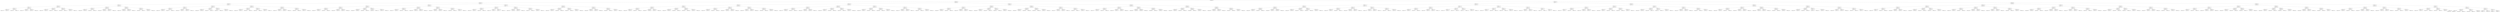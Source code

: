 digraph G{
147633566 [label="Node{data=[5644, 5644]}"]
147633566 -> 694402324
694402324 [label="Node{data=[4345, 4345]}"]
694402324 -> 796041103
796041103 [label="Node{data=[2994, 2994]}"]
796041103 -> 496028293
496028293 [label="Node{data=[2066, 2066]}"]
496028293 -> 1881009388
1881009388 [label="Node{data=[1502, 1502]}"]
1881009388 -> 1143104742
1143104742 [label="Node{data=[1486, 1486]}"]
1143104742 -> 2140603658
2140603658 [label="Node{data=[1478, 1478]}"]
2140603658 -> 1690840223
1690840223 [label="Node{data=[1474, 1474]}"]
1690840223 -> 2074986086
2074986086 [label="Node{data=[1472, 1472]}"]
2074986086 -> 754944161
754944161 [label="Node{data=[1471, 1471]}"]
2074986086 -> 1804040033
1804040033 [label="Node{data=[1473, 1473]}"]
1690840223 -> 1317929562
1317929562 [label="Node{data=[1476, 1476]}"]
1317929562 -> 1535472411
1535472411 [label="Node{data=[1475, 1475]}"]
1317929562 -> 191840842
191840842 [label="Node{data=[1477, 1477]}"]
2140603658 -> 1526923321
1526923321 [label="Node{data=[1482, 1482]}"]
1526923321 -> 1696679377
1696679377 [label="Node{data=[1480, 1480]}"]
1696679377 -> 357363653
357363653 [label="Node{data=[1479, 1479]}"]
1696679377 -> 1681953332
1681953332 [label="Node{data=[1481, 1481]}"]
1526923321 -> 654394445
654394445 [label="Node{data=[1484, 1484]}"]
654394445 -> 1222742705
1222742705 [label="Node{data=[1483, 1483]}"]
654394445 -> 975269551
975269551 [label="Node{data=[1485, 1485]}"]
1143104742 -> 1511037677
1511037677 [label="Node{data=[1494, 1494]}"]
1511037677 -> 2006884046
2006884046 [label="Node{data=[1490, 1490]}"]
2006884046 -> 867102358
867102358 [label="Node{data=[1488, 1488]}"]
867102358 -> 38517338
38517338 [label="Node{data=[1487, 1487]}"]
867102358 -> 1548914444
1548914444 [label="Node{data=[1489, 1489]}"]
2006884046 -> 1597575846
1597575846 [label="Node{data=[1492, 1492]}"]
1597575846 -> 455576969
455576969 [label="Node{data=[1491, 1491]}"]
1597575846 -> 1155628509
1155628509 [label="Node{data=[1493, 1493]}"]
1511037677 -> 209957026
209957026 [label="Node{data=[1498, 1498]}"]
209957026 -> 456671158
456671158 [label="Node{data=[1496, 1496]}"]
456671158 -> 1012183709
1012183709 [label="Node{data=[1495, 1495]}"]
456671158 -> 1930702687
1930702687 [label="Node{data=[1497, 1497]}"]
209957026 -> 1644398399
1644398399 [label="Node{data=[1500, 1500]}"]
1644398399 -> 941408582
941408582 [label="Node{data=[1499, 1499]}"]
1644398399 -> 558189698
558189698 [label="Node{data=[1501, 1501]}"]
1881009388 -> 1945760034
1945760034 [label="Node{data=[2050, 2050]}"]
1945760034 -> 230533661
230533661 [label="Node{data=[1659, 1659]}"]
230533661 -> 1408588829
1408588829 [label="Node{data=[1539, 1539]}"]
1408588829 -> 1491024829
1491024829 [label="Node{data=[1537, 1537]}"]
1491024829 -> 1687400805
1687400805 [label="Node{data=[1503, 1503]}"]
1491024829 -> 69075624
69075624 [label="Node{data=[1538, 1538]}"]
1408588829 -> 2104669058
2104669058 [label="Node{data=[1589, 1589]}"]
2104669058 -> 1548844354
1548844354 [label="Node{data=[1586, 1586]}"]
2104669058 -> 623961908
623961908 [label="Node{data=[1626, 1626]}"]
230533661 -> 1364179576
1364179576 [label="Node{data=[2046, 2046]}"]
1364179576 -> 969534832
969534832 [label="Node{data=[2044, 2044]}"]
969534832 -> 1847929958
1847929958 [label="Node{data=[2043, 2043]}"]
969534832 -> 1276018641
1276018641 [label="Node{data=[2045, 2045]}"]
1364179576 -> 1614708818
1614708818 [label="Node{data=[2048, 2048]}"]
1614708818 -> 376062792
376062792 [label="Node{data=[2047, 2047]}"]
1614708818 -> 1374358527
1374358527 [label="Node{data=[2049, 2049]}"]
1945760034 -> 1856243428
1856243428 [label="Node{data=[2058, 2058]}"]
1856243428 -> 2047620978
2047620978 [label="Node{data=[2054, 2054]}"]
2047620978 -> 1052265336
1052265336 [label="Node{data=[2052, 2052]}"]
1052265336 -> 923081635
923081635 [label="Node{data=[2051, 2051]}"]
1052265336 -> 2035857537
2035857537 [label="Node{data=[2053, 2053]}"]
2047620978 -> 1660200831
1660200831 [label="Node{data=[2056, 2056]}"]
1660200831 -> 510378962
510378962 [label="Node{data=[2055, 2055]}"]
1660200831 -> 19667903
19667903 [label="Node{data=[2057, 2057]}"]
1856243428 -> 1024206763
1024206763 [label="Node{data=[2062, 2062]}"]
1024206763 -> 2047127594
2047127594 [label="Node{data=[2060, 2060]}"]
2047127594 -> 976325099
976325099 [label="Node{data=[2059, 2059]}"]
2047127594 -> 1528925425
1528925425 [label="Node{data=[2061, 2061]}"]
1024206763 -> 122472769
122472769 [label="Node{data=[2064, 2064]}"]
122472769 -> 1477880930
1477880930 [label="Node{data=[2063, 2063]}"]
122472769 -> 1851660378
1851660378 [label="Node{data=[2065, 2065]}"]
496028293 -> 961496932
961496932 [label="Node{data=[2157, 2157]}"]
961496932 -> 1479055309
1479055309 [label="Node{data=[2082, 2082]}"]
1479055309 -> 892355862
892355862 [label="Node{data=[2074, 2074]}"]
892355862 -> 733087522
733087522 [label="Node{data=[2070, 2070]}"]
733087522 -> 1745158487
1745158487 [label="Node{data=[2068, 2068]}"]
1745158487 -> 1947166053
1947166053 [label="Node{data=[2067, 2067]}"]
1745158487 -> 1126209031
1126209031 [label="Node{data=[2069, 2069]}"]
733087522 -> 2022707798
2022707798 [label="Node{data=[2072, 2072]}"]
2022707798 -> 954186666
954186666 [label="Node{data=[2071, 2071]}"]
2022707798 -> 930399641
930399641 [label="Node{data=[2073, 2073]}"]
892355862 -> 1881406942
1881406942 [label="Node{data=[2078, 2078]}"]
1881406942 -> 140067630
140067630 [label="Node{data=[2076, 2076]}"]
140067630 -> 1293859684
1293859684 [label="Node{data=[2075, 2075]}"]
140067630 -> 1557657427
1557657427 [label="Node{data=[2077, 2077]}"]
1881406942 -> 871709722
871709722 [label="Node{data=[2080, 2080]}"]
871709722 -> 1912035705
1912035705 [label="Node{data=[2079, 2079]}"]
871709722 -> 1225398712
1225398712 [label="Node{data=[2081, 2081]}"]
1479055309 -> 713294501
713294501 [label="Node{data=[2149, 2149]}"]
713294501 -> 814480899
814480899 [label="Node{data=[2086, 2086]}"]
814480899 -> 2080134650
2080134650 [label="Node{data=[2084, 2084]}"]
2080134650 -> 1654801636
1654801636 [label="Node{data=[2083, 2083]}"]
2080134650 -> 1748624191
1748624191 [label="Node{data=[2085, 2085]}"]
814480899 -> 120415197
120415197 [label="Node{data=[2147, 2147]}"]
120415197 -> 518497607
518497607 [label="Node{data=[2087, 2087]}"]
120415197 -> 1855080219
1855080219 [label="Node{data=[2148, 2148]}"]
713294501 -> 1234526701
1234526701 [label="Node{data=[2153, 2153]}"]
1234526701 -> 625655945
625655945 [label="Node{data=[2151, 2151]}"]
625655945 -> 111449338
111449338 [label="Node{data=[2150, 2150]}"]
625655945 -> 2054332842
2054332842 [label="Node{data=[2152, 2152]}"]
1234526701 -> 411712768
411712768 [label="Node{data=[2155, 2155]}"]
411712768 -> 1807218704
1807218704 [label="Node{data=[2154, 2154]}"]
411712768 -> 1234612952
1234612952 [label="Node{data=[2156, 2156]}"]
961496932 -> 637941169
637941169 [label="Node{data=[2435, 2435]}"]
637941169 -> 1865252428
1865252428 [label="Node{data=[2165, 2165]}"]
1865252428 -> 999189697
999189697 [label="Node{data=[2161, 2161]}"]
999189697 -> 1198659866
1198659866 [label="Node{data=[2159, 2159]}"]
1198659866 -> 1347295224
1347295224 [label="Node{data=[2158, 2158]}"]
1198659866 -> 1410718883
1410718883 [label="Node{data=[2160, 2160]}"]
999189697 -> 481643140
481643140 [label="Node{data=[2163, 2163]}"]
481643140 -> 1264069313
1264069313 [label="Node{data=[2162, 2162]}"]
481643140 -> 1804146053
1804146053 [label="Node{data=[2164, 2164]}"]
1865252428 -> 285424787
285424787 [label="Node{data=[2169, 2169]}"]
285424787 -> 668247389
668247389 [label="Node{data=[2167, 2167]}"]
668247389 -> 768646468
768646468 [label="Node{data=[2166, 2166]}"]
668247389 -> 240554054
240554054 [label="Node{data=[2168, 2168]}"]
285424787 -> 104452795
104452795 [label="Node{data=[2236, 2236]}"]
104452795 -> 80048492
80048492 [label="Node{data=[2170, 2170]}"]
104452795 -> 769058317
769058317 [label="Node{data=[2417, 2417]}"]
637941169 -> 397969233
397969233 [label="Node{data=[2982, 2982]}"]
397969233 -> 1599873815
1599873815 [label="Node{data=[2978, 2978]}"]
1599873815 -> 1891465089
1891465089 [label="Node{data=[2896, 2896]}"]
1891465089 -> 1782645013
1782645013 [label="Node{data=[2873, 2873]}"]
1891465089 -> 957387011
957387011 [label="Node{data=[2977, 2977]}"]
1599873815 -> 132794797
132794797 [label="Node{data=[2980, 2980]}"]
132794797 -> 485500846
485500846 [label="Node{data=[2979, 2979]}"]
132794797 -> 2119947404
2119947404 [label="Node{data=[2981, 2981]}"]
397969233 -> 1132382925
1132382925 [label="Node{data=[2986, 2986]}"]
1132382925 -> 369906734
369906734 [label="Node{data=[2984, 2984]}"]
369906734 -> 199019542
199019542 [label="Node{data=[2983, 2983]}"]
369906734 -> 730039893
730039893 [label="Node{data=[2985, 2985]}"]
1132382925 -> 513677642
513677642 [label="Node{data=[2988, 2988]}"]
513677642 -> 1783071635
1783071635 [label="Node{data=[2987, 2987]}"]
513677642 -> 118906545
118906545 [label="Node{data=[2989, 2989]}"]
796041103 -> 806404392
806404392 [label="Node{data=[4073, 4073]}"]
806404392 -> 1579862569
1579862569 [label="Node{data=[4016, 4016]}"]
1579862569 -> 145199460
145199460 [label="Node{data=[3416, 3416]}"]
145199460 -> 1039246615
1039246615 [label="Node{data=[3027, 3027]}"]
1039246615 -> 199109120
199109120 [label="Node{data=[3023, 3023]}"]
199109120 -> 53330640
53330640 [label="Node{data=[3021, 3021]}"]
53330640 -> 926244704
926244704 [label="Node{data=[3020, 3020]}"]
53330640 -> 131898764
131898764 [label="Node{data=[3022, 3022]}"]
199109120 -> 2099788125
2099788125 [label="Node{data=[3025, 3025]}"]
2099788125 -> 276713322
276713322 [label="Node{data=[3024, 3024]}"]
2099788125 -> 221109338
221109338 [label="Node{data=[3026, 3026]}"]
1039246615 -> 1862140046
1862140046 [label="Node{data=[3031, 3031]}"]
1862140046 -> 1377844957
1377844957 [label="Node{data=[3029, 3029]}"]
1377844957 -> 818360044
818360044 [label="Node{data=[3028, 3028]}"]
1377844957 -> 1407974306
1407974306 [label="Node{data=[3030, 3030]}"]
1862140046 -> 1301248801
1301248801 [label="Node{data=[3033, 3033]}"]
1301248801 -> 503997083
503997083 [label="Node{data=[3032, 3032]}"]
1301248801 -> 389255160
389255160 [label="Node{data=[3035, 3035]}"]
145199460 -> 453595223
453595223 [label="Node{data=[3921, 3921]}"]
453595223 -> 770274916
770274916 [label="Node{data=[3861, 3861]}"]
770274916 -> 1614465016
1614465016 [label="Node{data=[3694, 3694]}"]
1614465016 -> 1811793992
1811793992 [label="Node{data=[3626, 3626]}"]
1614465016 -> 975681160
975681160 [label="Node{data=[3860, 3860]}"]
770274916 -> 1553706494
1553706494 [label="Node{data=[3894, 3894]}"]
1553706494 -> 1781048466
1781048466 [label="Node{data=[3862, 3862]}"]
1553706494 -> 1871875607
1871875607 [label="Node{data=[3908, 3908]}"]
453595223 -> 1753675419
1753675419 [label="Node{data=[4012, 4012]}"]
1753675419 -> 1777553960
1777553960 [label="Node{data=[3969, 3969]}"]
1777553960 -> 1179678640
1179678640 [label="Node{data=[3922, 3922]}"]
1777553960 -> 1036626779
1036626779 [label="Node{data=[4011, 4011]}"]
1753675419 -> 1654960215
1654960215 [label="Node{data=[4014, 4014]}"]
1654960215 -> 297126969
297126969 [label="Node{data=[4013, 4013]}"]
1654960215 -> 1419629640
1419629640 [label="Node{data=[4015, 4015]}"]
1579862569 -> 612249331
612249331 [label="Node{data=[4033, 4033]}"]
612249331 -> 1662981155
1662981155 [label="Node{data=[4025, 4025]}"]
1662981155 -> 1551161469
1551161469 [label="Node{data=[4020, 4020]}"]
1551161469 -> 1718712367
1718712367 [label="Node{data=[4018, 4018]}"]
1718712367 -> 858639268
858639268 [label="Node{data=[4017, 4017]}"]
1718712367 -> 680034286
680034286 [label="Node{data=[4019, 4019]}"]
1551161469 -> 1388707250
1388707250 [label="Node{data=[4022, 4022]}"]
1388707250 -> 1066948549
1066948549 [label="Node{data=[4021, 4021]}"]
1388707250 -> 1656081273
1656081273 [label="Node{data=[4024, 4024]}"]
1662981155 -> 162119630
162119630 [label="Node{data=[4029, 4029]}"]
162119630 -> 1954347812
1954347812 [label="Node{data=[4027, 4027]}"]
1954347812 -> 161987601
161987601 [label="Node{data=[4026, 4026]}"]
1954347812 -> 1166364767
1166364767 [label="Node{data=[4028, 4028]}"]
162119630 -> 26661102
26661102 [label="Node{data=[4031, 4031]}"]
26661102 -> 304135715
304135715 [label="Node{data=[4030, 4030]}"]
26661102 -> 643030850
643030850 [label="Node{data=[4032, 4032]}"]
612249331 -> 1237017727
1237017727 [label="Node{data=[4065, 4065]}"]
1237017727 -> 2124274694
2124274694 [label="Node{data=[4037, 4037]}"]
2124274694 -> 1776002128
1776002128 [label="Node{data=[4035, 4035]}"]
1776002128 -> 1363861478
1363861478 [label="Node{data=[4034, 4034]}"]
1776002128 -> 1128317228
1128317228 [label="Node{data=[4036, 4036]}"]
2124274694 -> 1403869358
1403869358 [label="Node{data=[4063, 4063]}"]
1403869358 -> 1734385583
1734385583 [label="Node{data=[4062, 4062]}"]
1403869358 -> 1616042314
1616042314 [label="Node{data=[4064, 4064]}"]
1237017727 -> 626933197
626933197 [label="Node{data=[4069, 4069]}"]
626933197 -> 479164896
479164896 [label="Node{data=[4067, 4067]}"]
479164896 -> 2146504761
2146504761 [label="Node{data=[4066, 4066]}"]
479164896 -> 161418756
161418756 [label="Node{data=[4068, 4068]}"]
626933197 -> 1576794799
1576794799 [label="Node{data=[4071, 4071]}"]
1576794799 -> 979159177
979159177 [label="Node{data=[4070, 4070]}"]
1576794799 -> 1306228515
1306228515 [label="Node{data=[4072, 4072]}"]
806404392 -> 1011204018
1011204018 [label="Node{data=[4248, 4248]}"]
1011204018 -> 1055462423
1055462423 [label="Node{data=[4177, 4177]}"]
1055462423 -> 1655544771
1655544771 [label="Node{data=[4169, 4169]}"]
1655544771 -> 1952025306
1952025306 [label="Node{data=[4134, 4134]}"]
1952025306 -> 1710232524
1710232524 [label="Node{data=[4075, 4075]}"]
1710232524 -> 324008649
324008649 [label="Node{data=[4074, 4074]}"]
1710232524 -> 498211040
498211040 [label="Node{data=[4076, 4076]}"]
1952025306 -> 621104854
621104854 [label="Node{data=[4167, 4167]}"]
621104854 -> 1083066313
1083066313 [label="Node{data=[4162, 4162]}"]
621104854 -> 754672803
754672803 [label="Node{data=[4168, 4168]}"]
1655544771 -> 553852100
553852100 [label="Node{data=[4173, 4173]}"]
553852100 -> 788501964
788501964 [label="Node{data=[4171, 4171]}"]
788501964 -> 477970389
477970389 [label="Node{data=[4170, 4170]}"]
788501964 -> 1809092229
1809092229 [label="Node{data=[4172, 4172]}"]
553852100 -> 1376274951
1376274951 [label="Node{data=[4175, 4175]}"]
1376274951 -> 783487
783487 [label="Node{data=[4174, 4174]}"]
1376274951 -> 1979576380
1979576380 [label="Node{data=[4176, 4176]}"]
1055462423 -> 974317728
974317728 [label="Node{data=[4240, 4240]}"]
974317728 -> 718984599
718984599 [label="Node{data=[4236, 4236]}"]
718984599 -> 1974301887
1974301887 [label="Node{data=[4234, 4234]}"]
1974301887 -> 1875576358
1875576358 [label="Node{data=[4214, 4214]}"]
1974301887 -> 1118938263
1118938263 [label="Node{data=[4235, 4235]}"]
718984599 -> 1044096827
1044096827 [label="Node{data=[4238, 4238]}"]
1044096827 -> 548218063
548218063 [label="Node{data=[4237, 4237]}"]
1044096827 -> 400620746
400620746 [label="Node{data=[4239, 4239]}"]
974317728 -> 1480226749
1480226749 [label="Node{data=[4244, 4244]}"]
1480226749 -> 1004208638
1004208638 [label="Node{data=[4242, 4242]}"]
1004208638 -> 1922679062
1922679062 [label="Node{data=[4241, 4241]}"]
1004208638 -> 1653564707
1653564707 [label="Node{data=[4243, 4243]}"]
1480226749 -> 1770221904
1770221904 [label="Node{data=[4246, 4246]}"]
1770221904 -> 171198831
171198831 [label="Node{data=[4245, 4245]}"]
1770221904 -> 907655246
907655246 [label="Node{data=[4247, 4247]}"]
1011204018 -> 799434195
799434195 [label="Node{data=[4329, 4329]}"]
799434195 -> 1566414982
1566414982 [label="Node{data=[4256, 4256]}"]
1566414982 -> 1963642227
1963642227 [label="Node{data=[4252, 4252]}"]
1963642227 -> 237682772
237682772 [label="Node{data=[4250, 4250]}"]
237682772 -> 314487999
314487999 [label="Node{data=[4249, 4249]}"]
237682772 -> 588679110
588679110 [label="Node{data=[4251, 4251]}"]
1963642227 -> 13940610
13940610 [label="Node{data=[4254, 4254]}"]
13940610 -> 1487204268
1487204268 [label="Node{data=[4253, 4253]}"]
13940610 -> 1062773579
1062773579 [label="Node{data=[4255, 4255]}"]
1566414982 -> 686242769
686242769 [label="Node{data=[4325, 4325]}"]
686242769 -> 229302760
229302760 [label="Node{data=[4258, 4258]}"]
229302760 -> 1921820286
1921820286 [label="Node{data=[4257, 4257]}"]
229302760 -> 137630111
137630111 [label="Node{data=[4259, 4259]}"]
686242769 -> 429689595
429689595 [label="Node{data=[4327, 4327]}"]
429689595 -> 1138986369
1138986369 [label="Node{data=[4326, 4326]}"]
429689595 -> 1414233301
1414233301 [label="Node{data=[4328, 4328]}"]
799434195 -> 2094741290
2094741290 [label="Node{data=[4337, 4337]}"]
2094741290 -> 32354584
32354584 [label="Node{data=[4333, 4333]}"]
32354584 -> 1589492513
1589492513 [label="Node{data=[4331, 4331]}"]
1589492513 -> 1369430519
1369430519 [label="Node{data=[4330, 4330]}"]
1589492513 -> 1960367753
1960367753 [label="Node{data=[4332, 4332]}"]
32354584 -> 416402555
416402555 [label="Node{data=[4335, 4335]}"]
416402555 -> 730208499
730208499 [label="Node{data=[4334, 4334]}"]
416402555 -> 75050005
75050005 [label="Node{data=[4336, 4336]}"]
2094741290 -> 916967053
916967053 [label="Node{data=[4341, 4341]}"]
916967053 -> 545484342
545484342 [label="Node{data=[4339, 4339]}"]
545484342 -> 1004125013
1004125013 [label="Node{data=[4338, 4338]}"]
545484342 -> 1988964799
1988964799 [label="Node{data=[4340, 4340]}"]
916967053 -> 2119588421
2119588421 [label="Node{data=[4343, 4343]}"]
2119588421 -> 1159686503
1159686503 [label="Node{data=[4342, 4342]}"]
2119588421 -> 862613890
862613890 [label="Node{data=[4344, 4344]}"]
694402324 -> 754302617
754302617 [label="Node{data=[4965, 4965]}"]
754302617 -> 1614634288
1614634288 [label="Node{data=[4655, 4655]}"]
1614634288 -> 1591165953
1591165953 [label="Node{data=[4623, 4623]}"]
1591165953 -> 1045547064
1045547064 [label="Node{data=[4581, 4581]}"]
1045547064 -> 1062320157
1062320157 [label="Node{data=[4353, 4353]}"]
1062320157 -> 898610714
898610714 [label="Node{data=[4349, 4349]}"]
898610714 -> 1369181158
1369181158 [label="Node{data=[4347, 4347]}"]
1369181158 -> 1631324645
1631324645 [label="Node{data=[4346, 4346]}"]
1369181158 -> 1394590863
1394590863 [label="Node{data=[4348, 4348]}"]
898610714 -> 459835280
459835280 [label="Node{data=[4351, 4351]}"]
459835280 -> 714763296
714763296 [label="Node{data=[4350, 4350]}"]
459835280 -> 728247223
728247223 [label="Node{data=[4352, 4352]}"]
1062320157 -> 108964329
108964329 [label="Node{data=[4577, 4577]}"]
108964329 -> 1509292721
1509292721 [label="Node{data=[4355, 4355]}"]
1509292721 -> 544700099
544700099 [label="Node{data=[4354, 4354]}"]
1509292721 -> 1244185833
1244185833 [label="Node{data=[4356, 4356]}"]
108964329 -> 971640228
971640228 [label="Node{data=[4579, 4579]}"]
971640228 -> 1337743450
1337743450 [label="Node{data=[4578, 4578]}"]
971640228 -> 1416035840
1416035840 [label="Node{data=[4580, 4580]}"]
1045547064 -> 1491433449
1491433449 [label="Node{data=[4589, 4589]}"]
1491433449 -> 822855292
822855292 [label="Node{data=[4585, 4585]}"]
822855292 -> 483927695
483927695 [label="Node{data=[4583, 4583]}"]
483927695 -> 2133675498
2133675498 [label="Node{data=[4582, 4582]}"]
483927695 -> 209987545
209987545 [label="Node{data=[4584, 4584]}"]
822855292 -> 1666394131
1666394131 [label="Node{data=[4587, 4587]}"]
1666394131 -> 1046648488
1046648488 [label="Node{data=[4586, 4586]}"]
1666394131 -> 724950675
724950675 [label="Node{data=[4588, 4588]}"]
1491433449 -> 102932163
102932163 [label="Node{data=[4593, 4593]}"]
102932163 -> 2093694372
2093694372 [label="Node{data=[4591, 4591]}"]
2093694372 -> 1454777155
1454777155 [label="Node{data=[4590, 4590]}"]
2093694372 -> 1400024640
1400024640 [label="Node{data=[4592, 4592]}"]
102932163 -> 1102378603
1102378603 [label="Node{data=[4621, 4621]}"]
1102378603 -> 1681376740
1681376740 [label="Node{data=[4620, 4620]}"]
1102378603 -> 58478106
58478106 [label="Node{data=[4622, 4622]}"]
1591165953 -> 1169875099
1169875099 [label="Node{data=[4639, 4639]}"]
1169875099 -> 593187305
593187305 [label="Node{data=[4631, 4631]}"]
593187305 -> 2031724675
2031724675 [label="Node{data=[4627, 4627]}"]
2031724675 -> 418657572
418657572 [label="Node{data=[4625, 4625]}"]
418657572 -> 173580441
173580441 [label="Node{data=[4624, 4624]}"]
418657572 -> 1937079330
1937079330 [label="Node{data=[4626, 4626]}"]
2031724675 -> 1201446783
1201446783 [label="Node{data=[4629, 4629]}"]
1201446783 -> 2130235325
2130235325 [label="Node{data=[4628, 4628]}"]
1201446783 -> 837543059
837543059 [label="Node{data=[4630, 4630]}"]
593187305 -> 1772554976
1772554976 [label="Node{data=[4635, 4635]}"]
1772554976 -> 1256392652
1256392652 [label="Node{data=[4633, 4633]}"]
1256392652 -> 1918807050
1918807050 [label="Node{data=[4632, 4632]}"]
1256392652 -> 478089646
478089646 [label="Node{data=[4634, 4634]}"]
1772554976 -> 1306458315
1306458315 [label="Node{data=[4637, 4637]}"]
1306458315 -> 525425627
525425627 [label="Node{data=[4636, 4636]}"]
1306458315 -> 417893063
417893063 [label="Node{data=[4638, 4638]}"]
1169875099 -> 2088638997
2088638997 [label="Node{data=[4647, 4647]}"]
2088638997 -> 1180478961
1180478961 [label="Node{data=[4643, 4643]}"]
1180478961 -> 1405528418
1405528418 [label="Node{data=[4641, 4641]}"]
1405528418 -> 254062447
254062447 [label="Node{data=[4640, 4640]}"]
1405528418 -> 50770476
50770476 [label="Node{data=[4642, 4642]}"]
1180478961 -> 546747544
546747544 [label="Node{data=[4645, 4645]}"]
546747544 -> 1182630993
1182630993 [label="Node{data=[4644, 4644]}"]
546747544 -> 1812464678
1812464678 [label="Node{data=[4646, 4646]}"]
2088638997 -> 1512655961
1512655961 [label="Node{data=[4651, 4651]}"]
1512655961 -> 1334710768
1334710768 [label="Node{data=[4649, 4649]}"]
1334710768 -> 1702579036
1702579036 [label="Node{data=[4648, 4648]}"]
1334710768 -> 1233013473
1233013473 [label="Node{data=[4650, 4650]}"]
1512655961 -> 1504025619
1504025619 [label="Node{data=[4653, 4653]}"]
1504025619 -> 1721435974
1721435974 [label="Node{data=[4652, 4652]}"]
1504025619 -> 1501921634
1501921634 [label="Node{data=[4654, 4654]}"]
1614634288 -> 1654120945
1654120945 [label="Node{data=[4854, 4854]}"]
1654120945 -> 396864692
396864692 [label="Node{data=[4838, 4838]}"]
396864692 -> 699938865
699938865 [label="Node{data=[4830, 4830]}"]
699938865 -> 1547907829
1547907829 [label="Node{data=[4826, 4826]}"]
1547907829 -> 17225957
17225957 [label="Node{data=[4808, 4808]}"]
17225957 -> 737023613
737023613 [label="Node{data=[4701, 4701]}"]
17225957 -> 1140841089
1140841089 [label="Node{data=[4825, 4825]}"]
1547907829 -> 116300945
116300945 [label="Node{data=[4828, 4828]}"]
116300945 -> 823704921
823704921 [label="Node{data=[4827, 4827]}"]
116300945 -> 1780353273
1780353273 [label="Node{data=[4829, 4829]}"]
699938865 -> 1468591337
1468591337 [label="Node{data=[4834, 4834]}"]
1468591337 -> 628160669
628160669 [label="Node{data=[4832, 4832]}"]
628160669 -> 1375103775
1375103775 [label="Node{data=[4831, 4831]}"]
628160669 -> 1270212632
1270212632 [label="Node{data=[4833, 4833]}"]
1468591337 -> 1531623971
1531623971 [label="Node{data=[4836, 4836]}"]
1531623971 -> 2044462535
2044462535 [label="Node{data=[4835, 4835]}"]
1531623971 -> 454043504
454043504 [label="Node{data=[4837, 4837]}"]
396864692 -> 2139220258
2139220258 [label="Node{data=[4846, 4846]}"]
2139220258 -> 1905577811
1905577811 [label="Node{data=[4842, 4842]}"]
1905577811 -> 1753157275
1753157275 [label="Node{data=[4840, 4840]}"]
1753157275 -> 1917751107
1917751107 [label="Node{data=[4839, 4839]}"]
1753157275 -> 41332945
41332945 [label="Node{data=[4841, 4841]}"]
1905577811 -> 1431247259
1431247259 [label="Node{data=[4844, 4844]}"]
1431247259 -> 1171574399
1171574399 [label="Node{data=[4843, 4843]}"]
1431247259 -> 1139176721
1139176721 [label="Node{data=[4845, 4845]}"]
2139220258 -> 1948362116
1948362116 [label="Node{data=[4850, 4850]}"]
1948362116 -> 1502607706
1502607706 [label="Node{data=[4848, 4848]}"]
1502607706 -> 978023202
978023202 [label="Node{data=[4847, 4847]}"]
1502607706 -> 1257625479
1257625479 [label="Node{data=[4849, 4849]}"]
1948362116 -> 855725784
855725784 [label="Node{data=[4852, 4852]}"]
855725784 -> 367144139
367144139 [label="Node{data=[4851, 4851]}"]
855725784 -> 1959894838
1959894838 [label="Node{data=[4853, 4853]}"]
1654120945 -> 276572100
276572100 [label="Node{data=[4870, 4870]}"]
276572100 -> 695338117
695338117 [label="Node{data=[4862, 4862]}"]
695338117 -> 770892052
770892052 [label="Node{data=[4858, 4858]}"]
770892052 -> 1436742579
1436742579 [label="Node{data=[4856, 4856]}"]
1436742579 -> 605138116
605138116 [label="Node{data=[4855, 4855]}"]
1436742579 -> 494850799
494850799 [label="Node{data=[4857, 4857]}"]
770892052 -> 666790421
666790421 [label="Node{data=[4860, 4860]}"]
666790421 -> 1698904634
1698904634 [label="Node{data=[4859, 4859]}"]
666790421 -> 1285414362
1285414362 [label="Node{data=[4861, 4861]}"]
695338117 -> 664770316
664770316 [label="Node{data=[4866, 4866]}"]
664770316 -> 1940238120
1940238120 [label="Node{data=[4864, 4864]}"]
1940238120 -> 265017740
265017740 [label="Node{data=[4863, 4863]}"]
1940238120 -> 756725410
756725410 [label="Node{data=[4865, 4865]}"]
664770316 -> 1986421754
1986421754 [label="Node{data=[4868, 4868]}"]
1986421754 -> 686055153
686055153 [label="Node{data=[4867, 4867]}"]
1986421754 -> 2033378776
2033378776 [label="Node{data=[4869, 4869]}"]
276572100 -> 23458810
23458810 [label="Node{data=[4878, 4878]}"]
23458810 -> 1146698143
1146698143 [label="Node{data=[4874, 4874]}"]
1146698143 -> 1312879667
1312879667 [label="Node{data=[4872, 4872]}"]
1312879667 -> 540197894
540197894 [label="Node{data=[4871, 4871]}"]
1312879667 -> 249960921
249960921 [label="Node{data=[4873, 4873]}"]
1146698143 -> 66997339
66997339 [label="Node{data=[4876, 4876]}"]
66997339 -> 1247203707
1247203707 [label="Node{data=[4875, 4875]}"]
66997339 -> 2096246467
2096246467 [label="Node{data=[4877, 4877]}"]
23458810 -> 1122293845
1122293845 [label="Node{data=[4882, 4882]}"]
1122293845 -> 856283334
856283334 [label="Node{data=[4880, 4880]}"]
856283334 -> 1336412885
1336412885 [label="Node{data=[4879, 4879]}"]
856283334 -> 583119317
583119317 [label="Node{data=[4881, 4881]}"]
1122293845 -> 1183052712
1183052712 [label="Node{data=[4884, 4884]}"]
1183052712 -> 993119318
993119318 [label="Node{data=[4883, 4883]}"]
1183052712 -> 885032775
885032775 [label="Node{data=[4885, 4885]}"]
754302617 -> 455132947
455132947 [label="Node{data=[5116, 5116]}"]
455132947 -> 1122462060
1122462060 [label="Node{data=[5051, 5051]}"]
1122462060 -> 2004966938
2004966938 [label="Node{data=[5035, 5035]}"]
2004966938 -> 1204487442
1204487442 [label="Node{data=[5013, 5013]}"]
1204487442 -> 1523468967
1523468967 [label="Node{data=[5009, 5009]}"]
1523468967 -> 597419163
597419163 [label="Node{data=[5007, 5007]}"]
597419163 -> 1578569596
1578569596 [label="Node{data=[5006, 5006]}"]
597419163 -> 1105949241
1105949241 [label="Node{data=[5008, 5008]}"]
1523468967 -> 1767412689
1767412689 [label="Node{data=[5011, 5011]}"]
1767412689 -> 362487133
362487133 [label="Node{data=[5010, 5010]}"]
1767412689 -> 1930534013
1930534013 [label="Node{data=[5012, 5012]}"]
1204487442 -> 1769030300
1769030300 [label="Node{data=[5017, 5017]}"]
1769030300 -> 1142588024
1142588024 [label="Node{data=[5015, 5015]}"]
1142588024 -> 161877587
161877587 [label="Node{data=[5014, 5014]}"]
1142588024 -> 1982568814
1982568814 [label="Node{data=[5016, 5016]}"]
1769030300 -> 355287189
355287189 [label="Node{data=[5019, 5019]}"]
355287189 -> 95688970
95688970 [label="Node{data=[5018, 5018]}"]
355287189 -> 1020877689
1020877689 [label="Node{data=[5034, 5034]}"]
2004966938 -> 378750309
378750309 [label="Node{data=[5043, 5043]}"]
378750309 -> 1766164170
1766164170 [label="Node{data=[5039, 5039]}"]
1766164170 -> 1285336737
1285336737 [label="Node{data=[5037, 5037]}"]
1285336737 -> 988296920
988296920 [label="Node{data=[5036, 5036]}"]
1285336737 -> 920446093
920446093 [label="Node{data=[5038, 5038]}"]
1766164170 -> 1936349002
1936349002 [label="Node{data=[5041, 5041]}"]
1936349002 -> 1512707616
1512707616 [label="Node{data=[5040, 5040]}"]
1936349002 -> 554673483
554673483 [label="Node{data=[5042, 5042]}"]
378750309 -> 1889977707
1889977707 [label="Node{data=[5047, 5047]}"]
1889977707 -> 1364659250
1364659250 [label="Node{data=[5045, 5045]}"]
1364659250 -> 1531353902
1531353902 [label="Node{data=[5044, 5044]}"]
1364659250 -> 129976560
129976560 [label="Node{data=[5046, 5046]}"]
1889977707 -> 1106528497
1106528497 [label="Node{data=[5049, 5049]}"]
1106528497 -> 682355297
682355297 [label="Node{data=[5048, 5048]}"]
1106528497 -> 1197185969
1197185969 [label="Node{data=[5050, 5050]}"]
1122462060 -> 987669346
987669346 [label="Node{data=[5067, 5067]}"]
987669346 -> 1502533384
1502533384 [label="Node{data=[5059, 5059]}"]
1502533384 -> 771872442
771872442 [label="Node{data=[5055, 5055]}"]
771872442 -> 891049688
891049688 [label="Node{data=[5053, 5053]}"]
891049688 -> 2048272042
2048272042 [label="Node{data=[5052, 5052]}"]
891049688 -> 1435474039
1435474039 [label="Node{data=[5054, 5054]}"]
771872442 -> 1973100666
1973100666 [label="Node{data=[5057, 5057]}"]
1973100666 -> 585499271
585499271 [label="Node{data=[5056, 5056]}"]
1973100666 -> 1770935047
1770935047 [label="Node{data=[5058, 5058]}"]
1502533384 -> 1089155681
1089155681 [label="Node{data=[5063, 5063]}"]
1089155681 -> 1818186486
1818186486 [label="Node{data=[5061, 5061]}"]
1818186486 -> 2126485440
2126485440 [label="Node{data=[5060, 5060]}"]
1818186486 -> 1706222971
1706222971 [label="Node{data=[5062, 5062]}"]
1089155681 -> 2094246806
2094246806 [label="Node{data=[5065, 5065]}"]
2094246806 -> 1787661848
1787661848 [label="Node{data=[5064, 5064]}"]
2094246806 -> 1745749278
1745749278 [label="Node{data=[5066, 5066]}"]
987669346 -> 442870873
442870873 [label="Node{data=[5108, 5108]}"]
442870873 -> 2064329624
2064329624 [label="Node{data=[5104, 5104]}"]
2064329624 -> 2104530863
2104530863 [label="Node{data=[5102, 5102]}"]
2104530863 -> 1699634154
1699634154 [label="Node{data=[5101, 5101]}"]
2104530863 -> 1392387198
1392387198 [label="Node{data=[5103, 5103]}"]
2064329624 -> 1888195154
1888195154 [label="Node{data=[5106, 5106]}"]
1888195154 -> 155172355
155172355 [label="Node{data=[5105, 5105]}"]
1888195154 -> 507061701
507061701 [label="Node{data=[5107, 5107]}"]
442870873 -> 1028079528
1028079528 [label="Node{data=[5112, 5112]}"]
1028079528 -> 292692816
292692816 [label="Node{data=[5110, 5110]}"]
292692816 -> 1699301595
1699301595 [label="Node{data=[5109, 5109]}"]
292692816 -> 839470778
839470778 [label="Node{data=[5111, 5111]}"]
1028079528 -> 918002988
918002988 [label="Node{data=[5114, 5114]}"]
918002988 -> 912211977
912211977 [label="Node{data=[5113, 5113]}"]
918002988 -> 436197769
436197769 [label="Node{data=[5115, 5115]}"]
455132947 -> 1635461266
1635461266 [label="Node{data=[5586, 5586]}"]
1635461266 -> 1798276972
1798276972 [label="Node{data=[5500, 5500]}"]
1798276972 -> 666688776
666688776 [label="Node{data=[5124, 5124]}"]
666688776 -> 1088973799
1088973799 [label="Node{data=[5120, 5120]}"]
1088973799 -> 2020603088
2020603088 [label="Node{data=[5118, 5118]}"]
2020603088 -> 1869350998
1869350998 [label="Node{data=[5117, 5117]}"]
2020603088 -> 779734062
779734062 [label="Node{data=[5119, 5119]}"]
1088973799 -> 760032597
760032597 [label="Node{data=[5122, 5122]}"]
760032597 -> 713262424
713262424 [label="Node{data=[5121, 5121]}"]
760032597 -> 631375590
631375590 [label="Node{data=[5123, 5123]}"]
666688776 -> 1163572928
1163572928 [label="Node{data=[5128, 5128]}"]
1163572928 -> 28908731
28908731 [label="Node{data=[5126, 5126]}"]
28908731 -> 933683345
933683345 [label="Node{data=[5125, 5125]}"]
28908731 -> 42354101
42354101 [label="Node{data=[5127, 5127]}"]
1163572928 -> 318377875
318377875 [label="Node{data=[5130, 5130]}"]
318377875 -> 1542428083
1542428083 [label="Node{data=[5129, 5129]}"]
318377875 -> 1531794487
1531794487 [label="Node{data=[5219, 5219]}"]
1798276972 -> 1800804614
1800804614 [label="Node{data=[5535, 5535]}"]
1800804614 -> 689050984
689050984 [label="Node{data=[5531, 5531]}"]
689050984 -> 242704372
242704372 [label="Node{data=[5529, 5529]}"]
242704372 -> 1068130017
1068130017 [label="Node{data=[5528, 5528]}"]
242704372 -> 1685057083
1685057083 [label="Node{data=[5530, 5530]}"]
689050984 -> 1567559307
1567559307 [label="Node{data=[5533, 5533]}"]
1567559307 -> 1767072301
1767072301 [label="Node{data=[5532, 5532]}"]
1567559307 -> 73622704
73622704 [label="Node{data=[5534, 5534]}"]
1800804614 -> 526797873
526797873 [label="Node{data=[5582, 5582]}"]
526797873 -> 987234816
987234816 [label="Node{data=[5537, 5537]}"]
987234816 -> 1214799228
1214799228 [label="Node{data=[5536, 5536]}"]
987234816 -> 1462892069
1462892069 [label="Node{data=[5538, 5538]}"]
526797873 -> 2048606006
2048606006 [label="Node{data=[5584, 5584]}"]
2048606006 -> 11139703
11139703 [label="Node{data=[5583, 5583]}"]
2048606006 -> 169919651
169919651 [label="Node{data=[5585, 5585]}"]
1635461266 -> 1383635740
1383635740 [label="Node{data=[5628, 5628]}"]
1383635740 -> 1899621610
1899621610 [label="Node{data=[5594, 5594]}"]
1899621610 -> 1041029880
1041029880 [label="Node{data=[5590, 5590]}"]
1041029880 -> 839189574
839189574 [label="Node{data=[5588, 5588]}"]
839189574 -> 615766369
615766369 [label="Node{data=[5587, 5587]}"]
839189574 -> 441663393
441663393 [label="Node{data=[5589, 5589]}"]
1041029880 -> 1120988425
1120988425 [label="Node{data=[5592, 5592]}"]
1120988425 -> 1491985953
1491985953 [label="Node{data=[5591, 5591]}"]
1120988425 -> 1647269004
1647269004 [label="Node{data=[5593, 5593]}"]
1899621610 -> 1635959135
1635959135 [label="Node{data=[5624, 5624]}"]
1635959135 -> 612356291
612356291 [label="Node{data=[5596, 5596]}"]
612356291 -> 320136835
320136835 [label="Node{data=[5595, 5595]}"]
612356291 -> 193416025
193416025 [label="Node{data=[5623, 5623]}"]
1635959135 -> 2088299343
2088299343 [label="Node{data=[5626, 5626]}"]
2088299343 -> 643548619
643548619 [label="Node{data=[5625, 5625]}"]
2088299343 -> 307175293
307175293 [label="Node{data=[5627, 5627]}"]
1383635740 -> 589513710
589513710 [label="Node{data=[5636, 5636]}"]
589513710 -> 406513238
406513238 [label="Node{data=[5632, 5632]}"]
406513238 -> 1622613255
1622613255 [label="Node{data=[5630, 5630]}"]
1622613255 -> 174674587
174674587 [label="Node{data=[5629, 5629]}"]
1622613255 -> 871128075
871128075 [label="Node{data=[5631, 5631]}"]
406513238 -> 2091586678
2091586678 [label="Node{data=[5634, 5634]}"]
2091586678 -> 606892481
606892481 [label="Node{data=[5633, 5633]}"]
2091586678 -> 1687224917
1687224917 [label="Node{data=[5635, 5635]}"]
589513710 -> 894174920
894174920 [label="Node{data=[5640, 5640]}"]
894174920 -> 299941043
299941043 [label="Node{data=[5638, 5638]}"]
299941043 -> 1443194167
1443194167 [label="Node{data=[5637, 5637]}"]
299941043 -> 980043272
980043272 [label="Node{data=[5639, 5639]}"]
894174920 -> 1875209675
1875209675 [label="Node{data=[5642, 5642]}"]
1875209675 -> 2077508004
2077508004 [label="Node{data=[5641, 5641]}"]
1875209675 -> 109428532
109428532 [label="Node{data=[5643, 5643]}"]
147633566 -> 1849156586
1849156586 [label="Node{data=[8114, 8114]}"]
1849156586 -> 718823634
718823634 [label="Node{data=[7777, 7777]}"]
718823634 -> 1943588172
1943588172 [label="Node{data=[7686, 7686]}"]
1943588172 -> 1485807644
1485807644 [label="Node{data=[6071, 6071]}"]
1485807644 -> 167129172
167129172 [label="Node{data=[6022, 6022]}"]
167129172 -> 1614880584
1614880584 [label="Node{data=[5652, 5652]}"]
1614880584 -> 1430654113
1430654113 [label="Node{data=[5648, 5648]}"]
1430654113 -> 1894570325
1894570325 [label="Node{data=[5646, 5646]}"]
1894570325 -> 1210065804
1210065804 [label="Node{data=[5645, 5645]}"]
1894570325 -> 552849055
552849055 [label="Node{data=[5647, 5647]}"]
1430654113 -> 1161162020
1161162020 [label="Node{data=[5650, 5650]}"]
1161162020 -> 1401266854
1401266854 [label="Node{data=[5649, 5649]}"]
1161162020 -> 451991321
451991321 [label="Node{data=[5651, 5651]}"]
1614880584 -> 617178606
617178606 [label="Node{data=[5763, 5763]}"]
617178606 -> 1325392030
1325392030 [label="Node{data=[5692, 5692]}"]
1325392030 -> 806484853
806484853 [label="Node{data=[5653, 5653]}"]
1325392030 -> 751155825
751155825 [label="Node{data=[5704, 5704]}"]
617178606 -> 1137462290
1137462290 [label="Node{data=[5952, 5952]}"]
1137462290 -> 1913044965
1913044965 [label="Node{data=[5925, 5925]}"]
1137462290 -> 1307785347
1307785347 [label="Node{data=[5982, 5982]}"]
167129172 -> 1290012030
1290012030 [label="Node{data=[6063, 6063]}"]
1290012030 -> 1844014124
1844014124 [label="Node{data=[6059, 6059]}"]
1844014124 -> 718737379
718737379 [label="Node{data=[6057, 6057]}"]
718737379 -> 2125729050
2125729050 [label="Node{data=[6028, 6028]}"]
718737379 -> 311896135
311896135 [label="Node{data=[6058, 6058]}"]
1844014124 -> 876195381
876195381 [label="Node{data=[6061, 6061]}"]
876195381 -> 646125382
646125382 [label="Node{data=[6060, 6060]}"]
876195381 -> 2013336145
2013336145 [label="Node{data=[6062, 6062]}"]
1290012030 -> 1400887302
1400887302 [label="Node{data=[6067, 6067]}"]
1400887302 -> 718179418
718179418 [label="Node{data=[6065, 6065]}"]
718179418 -> 348755810
348755810 [label="Node{data=[6064, 6064]}"]
718179418 -> 1680514096
1680514096 [label="Node{data=[6066, 6066]}"]
1400887302 -> 1236846427
1236846427 [label="Node{data=[6069, 6069]}"]
1236846427 -> 390741610
390741610 [label="Node{data=[6068, 6068]}"]
1236846427 -> 1331743078
1331743078 [label="Node{data=[6070, 6070]}"]
1485807644 -> 2140870566
2140870566 [label="Node{data=[7670, 7670]}"]
2140870566 -> 1888912657
1888912657 [label="Node{data=[7630, 7630]}"]
1888912657 -> 912870407
912870407 [label="Node{data=[6270, 6270]}"]
912870407 -> 2131462229
2131462229 [label="Node{data=[6073, 6073]}"]
2131462229 -> 1485477429
1485477429 [label="Node{data=[6072, 6072]}"]
2131462229 -> 477113912
477113912 [label="Node{data=[6257, 6257]}"]
912870407 -> 1619349701
1619349701 [label="Node{data=[6300, 6300]}"]
1619349701 -> 1131357600
1131357600 [label="Node{data=[6286, 6286]}"]
1619349701 -> 1331177670
1331177670 [label="Node{data=[7627, 7627]}"]
1888912657 -> 1388629755
1388629755 [label="Node{data=[7666, 7666]}"]
1388629755 -> 403549982
403549982 [label="Node{data=[7664, 7664]}"]
403549982 -> 578145178
578145178 [label="Node{data=[7663, 7663]}"]
403549982 -> 753256714
753256714 [label="Node{data=[7665, 7665]}"]
1388629755 -> 1487042939
1487042939 [label="Node{data=[7668, 7668]}"]
1487042939 -> 765614126
765614126 [label="Node{data=[7667, 7667]}"]
1487042939 -> 554135323
554135323 [label="Node{data=[7669, 7669]}"]
2140870566 -> 589844392
589844392 [label="Node{data=[7678, 7678]}"]
589844392 -> 1745519383
1745519383 [label="Node{data=[7674, 7674]}"]
1745519383 -> 1465304336
1465304336 [label="Node{data=[7672, 7672]}"]
1465304336 -> 1303578454
1303578454 [label="Node{data=[7671, 7671]}"]
1465304336 -> 747062343
747062343 [label="Node{data=[7673, 7673]}"]
1745519383 -> 279542011
279542011 [label="Node{data=[7676, 7676]}"]
279542011 -> 1899385275
1899385275 [label="Node{data=[7675, 7675]}"]
279542011 -> 619340156
619340156 [label="Node{data=[7677, 7677]}"]
589844392 -> 853130458
853130458 [label="Node{data=[7682, 7682]}"]
853130458 -> 1768711386
1768711386 [label="Node{data=[7680, 7680]}"]
1768711386 -> 705977285
705977285 [label="Node{data=[7679, 7679]}"]
1768711386 -> 1568812666
1568812666 [label="Node{data=[7681, 7681]}"]
853130458 -> 583165564
583165564 [label="Node{data=[7684, 7684]}"]
583165564 -> 679644234
679644234 [label="Node{data=[7683, 7683]}"]
583165564 -> 541073644
541073644 [label="Node{data=[7685, 7685]}"]
1943588172 -> 1820146528
1820146528 [label="Node{data=[7745, 7745]}"]
1820146528 -> 1564295445
1564295445 [label="Node{data=[7702, 7702]}"]
1564295445 -> 1633773092
1633773092 [label="Node{data=[7694, 7694]}"]
1633773092 -> 1082617252
1082617252 [label="Node{data=[7690, 7690]}"]
1082617252 -> 1168435439
1168435439 [label="Node{data=[7688, 7688]}"]
1168435439 -> 1923497127
1923497127 [label="Node{data=[7687, 7687]}"]
1168435439 -> 412886161
412886161 [label="Node{data=[7689, 7689]}"]
1082617252 -> 1670217835
1670217835 [label="Node{data=[7692, 7692]}"]
1670217835 -> 17624933
17624933 [label="Node{data=[7691, 7691]}"]
1670217835 -> 1108130023
1108130023 [label="Node{data=[7693, 7693]}"]
1633773092 -> 994948251
994948251 [label="Node{data=[7698, 7698]}"]
994948251 -> 877454657
877454657 [label="Node{data=[7696, 7696]}"]
877454657 -> 1390232426
1390232426 [label="Node{data=[7695, 7695]}"]
877454657 -> 1974534742
1974534742 [label="Node{data=[7697, 7697]}"]
994948251 -> 588159255
588159255 [label="Node{data=[7700, 7700]}"]
588159255 -> 1891305178
1891305178 [label="Node{data=[7699, 7699]}"]
588159255 -> 1220926900
1220926900 [label="Node{data=[7701, 7701]}"]
1564295445 -> 891016520
891016520 [label="Node{data=[7710, 7710]}"]
891016520 -> 1644831965
1644831965 [label="Node{data=[7706, 7706]}"]
1644831965 -> 1244623760
1244623760 [label="Node{data=[7704, 7704]}"]
1244623760 -> 752959260
752959260 [label="Node{data=[7703, 7703]}"]
1244623760 -> 1195056733
1195056733 [label="Node{data=[7705, 7705]}"]
1644831965 -> 1948579499
1948579499 [label="Node{data=[7708, 7708]}"]
1948579499 -> 1160165452
1160165452 [label="Node{data=[7707, 7707]}"]
1948579499 -> 1612342827
1612342827 [label="Node{data=[7709, 7709]}"]
891016520 -> 2135704963
2135704963 [label="Node{data=[7741, 7741]}"]
2135704963 -> 747533679
747533679 [label="Node{data=[7739, 7739]}"]
747533679 -> 1553615978
1553615978 [label="Node{data=[7711, 7711]}"]
747533679 -> 1870807788
1870807788 [label="Node{data=[7740, 7740]}"]
2135704963 -> 1929339586
1929339586 [label="Node{data=[7743, 7743]}"]
1929339586 -> 763712767
763712767 [label="Node{data=[7742, 7742]}"]
1929339586 -> 594715705
594715705 [label="Node{data=[7744, 7744]}"]
1820146528 -> 1578764185
1578764185 [label="Node{data=[7761, 7761]}"]
1578764185 -> 1476040682
1476040682 [label="Node{data=[7753, 7753]}"]
1476040682 -> 1348408134
1348408134 [label="Node{data=[7749, 7749]}"]
1348408134 -> 1715090968
1715090968 [label="Node{data=[7747, 7747]}"]
1715090968 -> 1754448777
1754448777 [label="Node{data=[7746, 7746]}"]
1715090968 -> 1800686774
1800686774 [label="Node{data=[7748, 7748]}"]
1348408134 -> 1136244665
1136244665 [label="Node{data=[7751, 7751]}"]
1136244665 -> 1946473248
1946473248 [label="Node{data=[7750, 7750]}"]
1136244665 -> 175425698
175425698 [label="Node{data=[7752, 7752]}"]
1476040682 -> 1124861094
1124861094 [label="Node{data=[7757, 7757]}"]
1124861094 -> 1292269313
1292269313 [label="Node{data=[7755, 7755]}"]
1292269313 -> 524890194
524890194 [label="Node{data=[7754, 7754]}"]
1292269313 -> 869583553
869583553 [label="Node{data=[7756, 7756]}"]
1124861094 -> 283037993
283037993 [label="Node{data=[7759, 7759]}"]
283037993 -> 1847464524
1847464524 [label="Node{data=[7758, 7758]}"]
283037993 -> 939750525
939750525 [label="Node{data=[7760, 7760]}"]
1578764185 -> 756294526
756294526 [label="Node{data=[7769, 7769]}"]
756294526 -> 1269164140
1269164140 [label="Node{data=[7765, 7765]}"]
1269164140 -> 1438060326
1438060326 [label="Node{data=[7763, 7763]}"]
1438060326 -> 1991522673
1991522673 [label="Node{data=[7762, 7762]}"]
1438060326 -> 2050489098
2050489098 [label="Node{data=[7764, 7764]}"]
1269164140 -> 506829480
506829480 [label="Node{data=[7767, 7767]}"]
506829480 -> 1930852471
1930852471 [label="Node{data=[7766, 7766]}"]
506829480 -> 608090325
608090325 [label="Node{data=[7768, 7768]}"]
756294526 -> 1628764403
1628764403 [label="Node{data=[7773, 7773]}"]
1628764403 -> 1405542051
1405542051 [label="Node{data=[7771, 7771]}"]
1405542051 -> 332648812
332648812 [label="Node{data=[7770, 7770]}"]
1405542051 -> 1123695571
1123695571 [label="Node{data=[7772, 7772]}"]
1628764403 -> 74420255
74420255 [label="Node{data=[7775, 7775]}"]
74420255 -> 1639544311
1639544311 [label="Node{data=[7774, 7774]}"]
74420255 -> 1819054109
1819054109 [label="Node{data=[7776, 7776]}"]
718823634 -> 2136672992
2136672992 [label="Node{data=[8029, 8029]}"]
2136672992 -> 122458748
122458748 [label="Node{data=[7863, 7863]}"]
122458748 -> 770722223
770722223 [label="Node{data=[7838, 7838]}"]
770722223 -> 630507636
630507636 [label="Node{data=[7830, 7830]}"]
630507636 -> 46123564
46123564 [label="Node{data=[7826, 7826]}"]
46123564 -> 1627613045
1627613045 [label="Node{data=[7779, 7779]}"]
1627613045 -> 1318184907
1318184907 [label="Node{data=[7778, 7778]}"]
1627613045 -> 1304776965
1304776965 [label="Node{data=[7811, 7811]}"]
46123564 -> 836176955
836176955 [label="Node{data=[7828, 7828]}"]
836176955 -> 1268121019
1268121019 [label="Node{data=[7827, 7827]}"]
836176955 -> 184280253
184280253 [label="Node{data=[7829, 7829]}"]
630507636 -> 1834074526
1834074526 [label="Node{data=[7834, 7834]}"]
1834074526 -> 1684975323
1684975323 [label="Node{data=[7832, 7832]}"]
1684975323 -> 15921096
15921096 [label="Node{data=[7831, 7831]}"]
1684975323 -> 1434008935
1434008935 [label="Node{data=[7833, 7833]}"]
1834074526 -> 919034727
919034727 [label="Node{data=[7836, 7836]}"]
919034727 -> 659432210
659432210 [label="Node{data=[7835, 7835]}"]
919034727 -> 810878108
810878108 [label="Node{data=[7837, 7837]}"]
770722223 -> 744195572
744195572 [label="Node{data=[7855, 7855]}"]
744195572 -> 550240123
550240123 [label="Node{data=[7851, 7851]}"]
550240123 -> 1993019075
1993019075 [label="Node{data=[7840, 7840]}"]
1993019075 -> 1856144738
1856144738 [label="Node{data=[7839, 7839]}"]
1993019075 -> 505858407
505858407 [label="Node{data=[7841, 7841]}"]
550240123 -> 1642716671
1642716671 [label="Node{data=[7853, 7853]}"]
1642716671 -> 1341811223
1341811223 [label="Node{data=[7852, 7852]}"]
1642716671 -> 898203423
898203423 [label="Node{data=[7854, 7854]}"]
744195572 -> 499971384
499971384 [label="Node{data=[7859, 7859]}"]
499971384 -> 845530459
845530459 [label="Node{data=[7857, 7857]}"]
845530459 -> 777239506
777239506 [label="Node{data=[7856, 7856]}"]
845530459 -> 1356617856
1356617856 [label="Node{data=[7858, 7858]}"]
499971384 -> 709034646
709034646 [label="Node{data=[7861, 7861]}"]
709034646 -> 907036056
907036056 [label="Node{data=[7860, 7860]}"]
709034646 -> 95352227
95352227 [label="Node{data=[7862, 7862]}"]
122458748 -> 923051470
923051470 [label="Node{data=[8013, 8013]}"]
923051470 -> 98649610
98649610 [label="Node{data=[7871, 7871]}"]
98649610 -> 837414827
837414827 [label="Node{data=[7867, 7867]}"]
837414827 -> 1125652440
1125652440 [label="Node{data=[7865, 7865]}"]
1125652440 -> 1361109152
1361109152 [label="Node{data=[7864, 7864]}"]
1125652440 -> 1585327512
1585327512 [label="Node{data=[7866, 7866]}"]
837414827 -> 538187083
538187083 [label="Node{data=[7869, 7869]}"]
538187083 -> 590438470
590438470 [label="Node{data=[7868, 7868]}"]
538187083 -> 1967305056
1967305056 [label="Node{data=[7870, 7870]}"]
98649610 -> 1518293181
1518293181 [label="Node{data=[7875, 7875]}"]
1518293181 -> 1514256628
1514256628 [label="Node{data=[7873, 7873]}"]
1514256628 -> 1918554282
1918554282 [label="Node{data=[7872, 7872]}"]
1514256628 -> 309569072
309569072 [label="Node{data=[7874, 7874]}"]
1518293181 -> 849999483
849999483 [label="Node{data=[7978, 7978]}"]
849999483 -> 1702395586
1702395586 [label="Node{data=[7926, 7926]}"]
849999483 -> 1090731335
1090731335 [label="Node{data=[7981, 7981]}"]
923051470 -> 1313755505
1313755505 [label="Node{data=[8021, 8021]}"]
1313755505 -> 866741485
866741485 [label="Node{data=[8017, 8017]}"]
866741485 -> 352426548
352426548 [label="Node{data=[8015, 8015]}"]
352426548 -> 1303405782
1303405782 [label="Node{data=[8014, 8014]}"]
352426548 -> 1900634568
1900634568 [label="Node{data=[8016, 8016]}"]
866741485 -> 159364360
159364360 [label="Node{data=[8019, 8019]}"]
159364360 -> 271998505
271998505 [label="Node{data=[8018, 8018]}"]
159364360 -> 1592659501
1592659501 [label="Node{data=[8020, 8020]}"]
1313755505 -> 1678996249
1678996249 [label="Node{data=[8025, 8025]}"]
1678996249 -> 271605094
271605094 [label="Node{data=[8023, 8023]}"]
271605094 -> 852860511
852860511 [label="Node{data=[8022, 8022]}"]
271605094 -> 484733262
484733262 [label="Node{data=[8024, 8024]}"]
1678996249 -> 1670398576
1670398576 [label="Node{data=[8027, 8027]}"]
1670398576 -> 1901717513
1901717513 [label="Node{data=[8026, 8026]}"]
1670398576 -> 1868609307
1868609307 [label="Node{data=[8028, 8028]}"]
2136672992 -> 1345439160
1345439160 [label="Node{data=[8061, 8061]}"]
1345439160 -> 835952140
835952140 [label="Node{data=[8045, 8045]}"]
835952140 -> 267661727
267661727 [label="Node{data=[8037, 8037]}"]
267661727 -> 1707513621
1707513621 [label="Node{data=[8033, 8033]}"]
1707513621 -> 998539792
998539792 [label="Node{data=[8031, 8031]}"]
998539792 -> 378165394
378165394 [label="Node{data=[8030, 8030]}"]
998539792 -> 954002197
954002197 [label="Node{data=[8032, 8032]}"]
1707513621 -> 1777577252
1777577252 [label="Node{data=[8035, 8035]}"]
1777577252 -> 1987589640
1987589640 [label="Node{data=[8034, 8034]}"]
1777577252 -> 846380701
846380701 [label="Node{data=[8036, 8036]}"]
267661727 -> 1831436165
1831436165 [label="Node{data=[8041, 8041]}"]
1831436165 -> 424113545
424113545 [label="Node{data=[8039, 8039]}"]
424113545 -> 775473375
775473375 [label="Node{data=[8038, 8038]}"]
424113545 -> 152636883
152636883 [label="Node{data=[8040, 8040]}"]
1831436165 -> 795512354
795512354 [label="Node{data=[8043, 8043]}"]
795512354 -> 228806011
228806011 [label="Node{data=[8042, 8042]}"]
795512354 -> 1706365472
1706365472 [label="Node{data=[8044, 8044]}"]
835952140 -> 604237008
604237008 [label="Node{data=[8053, 8053]}"]
604237008 -> 1608740332
1608740332 [label="Node{data=[8049, 8049]}"]
1608740332 -> 1220291582
1220291582 [label="Node{data=[8047, 8047]}"]
1220291582 -> 97850587
97850587 [label="Node{data=[8046, 8046]}"]
1220291582 -> 1049304541
1049304541 [label="Node{data=[8048, 8048]}"]
1608740332 -> 2059639789
2059639789 [label="Node{data=[8051, 8051]}"]
2059639789 -> 1401535632
1401535632 [label="Node{data=[8050, 8050]}"]
2059639789 -> 2119633398
2119633398 [label="Node{data=[8052, 8052]}"]
604237008 -> 408192532
408192532 [label="Node{data=[8057, 8057]}"]
408192532 -> 2125363712
2125363712 [label="Node{data=[8055, 8055]}"]
2125363712 -> 1625105529
1625105529 [label="Node{data=[8054, 8054]}"]
2125363712 -> 646154541
646154541 [label="Node{data=[8056, 8056]}"]
408192532 -> 450613199
450613199 [label="Node{data=[8059, 8059]}"]
450613199 -> 396937454
396937454 [label="Node{data=[8058, 8058]}"]
450613199 -> 517986446
517986446 [label="Node{data=[8060, 8060]}"]
1345439160 -> 607117465
607117465 [label="Node{data=[8098, 8098]}"]
607117465 -> 1615783524
1615783524 [label="Node{data=[8069, 8069]}"]
1615783524 -> 837860667
837860667 [label="Node{data=[8065, 8065]}"]
837860667 -> 1368066083
1368066083 [label="Node{data=[8063, 8063]}"]
1368066083 -> 175833507
175833507 [label="Node{data=[8062, 8062]}"]
1368066083 -> 487697230
487697230 [label="Node{data=[8064, 8064]}"]
837860667 -> 700236978
700236978 [label="Node{data=[8067, 8067]}"]
700236978 -> 545201078
545201078 [label="Node{data=[8066, 8066]}"]
700236978 -> 1918595075
1918595075 [label="Node{data=[8068, 8068]}"]
1615783524 -> 1644228317
1644228317 [label="Node{data=[8073, 8073]}"]
1644228317 -> 760622971
760622971 [label="Node{data=[8071, 8071]}"]
760622971 -> 1965831116
1965831116 [label="Node{data=[8070, 8070]}"]
760622971 -> 1549700610
1549700610 [label="Node{data=[8072, 8072]}"]
1644228317 -> 961406290
961406290 [label="Node{data=[8075, 8075]}"]
961406290 -> 628893943
628893943 [label="Node{data=[8074, 8074]}"]
961406290 -> 836427207
836427207 [label="Node{data=[8097, 8097]}"]
607117465 -> 433879904
433879904 [label="Node{data=[8106, 8106]}"]
433879904 -> 1332574844
1332574844 [label="Node{data=[8102, 8102]}"]
1332574844 -> 185784566
185784566 [label="Node{data=[8100, 8100]}"]
185784566 -> 1816201398
1816201398 [label="Node{data=[8099, 8099]}"]
185784566 -> 373061925
373061925 [label="Node{data=[8101, 8101]}"]
1332574844 -> 849764100
849764100 [label="Node{data=[8104, 8104]}"]
849764100 -> 804185294
804185294 [label="Node{data=[8103, 8103]}"]
849764100 -> 1267617085
1267617085 [label="Node{data=[8105, 8105]}"]
433879904 -> 1049555000
1049555000 [label="Node{data=[8110, 8110]}"]
1049555000 -> 1053873810
1053873810 [label="Node{data=[8108, 8108]}"]
1053873810 -> 1723895058
1723895058 [label="Node{data=[8107, 8107]}"]
1053873810 -> 1604244306
1604244306 [label="Node{data=[8109, 8109]}"]
1049555000 -> 383313833
383313833 [label="Node{data=[8112, 8112]}"]
383313833 -> 772065190
772065190 [label="Node{data=[8111, 8111]}"]
383313833 -> 1280206697
1280206697 [label="Node{data=[8113, 8113]}"]
1849156586 -> 1709386225
1709386225 [label="Node{data=[9469, 9469]}"]
1709386225 -> 886538059
886538059 [label="Node{data=[9255, 9255]}"]
886538059 -> 1013364608
1013364608 [label="Node{data=[9223, 9223]}"]
1013364608 -> 53279306
53279306 [label="Node{data=[8392, 8392]}"]
53279306 -> 2138892159
2138892159 [label="Node{data=[8384, 8384]}"]
2138892159 -> 1893655292
1893655292 [label="Node{data=[8118, 8118]}"]
1893655292 -> 2039321040
2039321040 [label="Node{data=[8116, 8116]}"]
2039321040 -> 496486913
496486913 [label="Node{data=[8115, 8115]}"]
2039321040 -> 88637907
88637907 [label="Node{data=[8117, 8117]}"]
1893655292 -> 42355332
42355332 [label="Node{data=[8187, 8187]}"]
42355332 -> 395335701
395335701 [label="Node{data=[8122, 8122]}"]
42355332 -> 880041764
880041764 [label="Node{data=[8383, 8383]}"]
2138892159 -> 1970472544
1970472544 [label="Node{data=[8388, 8388]}"]
1970472544 -> 1167175712
1167175712 [label="Node{data=[8386, 8386]}"]
1167175712 -> 1347688567
1347688567 [label="Node{data=[8385, 8385]}"]
1167175712 -> 1179643942
1179643942 [label="Node{data=[8387, 8387]}"]
1970472544 -> 736280201
736280201 [label="Node{data=[8390, 8390]}"]
736280201 -> 1664748389
1664748389 [label="Node{data=[8389, 8389]}"]
736280201 -> 333263061
333263061 [label="Node{data=[8391, 8391]}"]
53279306 -> 707411016
707411016 [label="Node{data=[8400, 8400]}"]
707411016 -> 344119666
344119666 [label="Node{data=[8396, 8396]}"]
344119666 -> 659589540
659589540 [label="Node{data=[8394, 8394]}"]
659589540 -> 1576095235
1576095235 [label="Node{data=[8393, 8393]}"]
659589540 -> 641917321
641917321 [label="Node{data=[8395, 8395]}"]
344119666 -> 613021050
613021050 [label="Node{data=[8398, 8398]}"]
613021050 -> 121062886
121062886 [label="Node{data=[8397, 8397]}"]
613021050 -> 1356956245
1356956245 [label="Node{data=[8399, 8399]}"]
707411016 -> 1629388649
1629388649 [label="Node{data=[9219, 9219]}"]
1629388649 -> 173503509
173503509 [label="Node{data=[9136, 9136]}"]
173503509 -> 930224332
930224332 [label="Node{data=[9009, 9009]}"]
173503509 -> 1801307997
1801307997 [label="Node{data=[9218, 9218]}"]
1629388649 -> 2032797800
2032797800 [label="Node{data=[9221, 9221]}"]
2032797800 -> 1215048836
1215048836 [label="Node{data=[9220, 9220]}"]
2032797800 -> 1870657853
1870657853 [label="Node{data=[9222, 9222]}"]
1013364608 -> 1780333728
1780333728 [label="Node{data=[9239, 9239]}"]
1780333728 -> 1130205379
1130205379 [label="Node{data=[9231, 9231]}"]
1130205379 -> 1794939936
1794939936 [label="Node{data=[9227, 9227]}"]
1794939936 -> 2061117011
2061117011 [label="Node{data=[9225, 9225]}"]
2061117011 -> 2107993364
2107993364 [label="Node{data=[9224, 9224]}"]
2061117011 -> 1389437419
1389437419 [label="Node{data=[9226, 9226]}"]
1794939936 -> 1556261389
1556261389 [label="Node{data=[9229, 9229]}"]
1556261389 -> 2005006200
2005006200 [label="Node{data=[9228, 9228]}"]
1556261389 -> 563800401
563800401 [label="Node{data=[9230, 9230]}"]
1130205379 -> 2057259760
2057259760 [label="Node{data=[9235, 9235]}"]
2057259760 -> 860095852
860095852 [label="Node{data=[9233, 9233]}"]
860095852 -> 1267080779
1267080779 [label="Node{data=[9232, 9232]}"]
860095852 -> 1033938443
1033938443 [label="Node{data=[9234, 9234]}"]
2057259760 -> 1030271877
1030271877 [label="Node{data=[9237, 9237]}"]
1030271877 -> 781495841
781495841 [label="Node{data=[9236, 9236]}"]
1030271877 -> 1436260862
1436260862 [label="Node{data=[9238, 9238]}"]
1780333728 -> 1840512440
1840512440 [label="Node{data=[9247, 9247]}"]
1840512440 -> 364875536
364875536 [label="Node{data=[9243, 9243]}"]
364875536 -> 517066272
517066272 [label="Node{data=[9241, 9241]}"]
517066272 -> 386719853
386719853 [label="Node{data=[9240, 9240]}"]
517066272 -> 1696629001
1696629001 [label="Node{data=[9242, 9242]}"]
364875536 -> 202261938
202261938 [label="Node{data=[9245, 9245]}"]
202261938 -> 482228957
482228957 [label="Node{data=[9244, 9244]}"]
202261938 -> 1824632495
1824632495 [label="Node{data=[9246, 9246]}"]
1840512440 -> 227037943
227037943 [label="Node{data=[9251, 9251]}"]
227037943 -> 1934996769
1934996769 [label="Node{data=[9249, 9249]}"]
1934996769 -> 508559684
508559684 [label="Node{data=[9248, 9248]}"]
1934996769 -> 2131058935
2131058935 [label="Node{data=[9250, 9250]}"]
227037943 -> 819300874
819300874 [label="Node{data=[9253, 9253]}"]
819300874 -> 1861733772
1861733772 [label="Node{data=[9252, 9252]}"]
819300874 -> 1882434359
1882434359 [label="Node{data=[9254, 9254]}"]
886538059 -> 619020062
619020062 [label="Node{data=[9287, 9287]}"]
619020062 -> 956052562
956052562 [label="Node{data=[9271, 9271]}"]
956052562 -> 1748436332
1748436332 [label="Node{data=[9263, 9263]}"]
1748436332 -> 95449422
95449422 [label="Node{data=[9259, 9259]}"]
95449422 -> 170062697
170062697 [label="Node{data=[9257, 9257]}"]
170062697 -> 1403324635
1403324635 [label="Node{data=[9256, 9256]}"]
170062697 -> 57240486
57240486 [label="Node{data=[9258, 9258]}"]
95449422 -> 89477252
89477252 [label="Node{data=[9261, 9261]}"]
89477252 -> 418468604
418468604 [label="Node{data=[9260, 9260]}"]
89477252 -> 1676239593
1676239593 [label="Node{data=[9262, 9262]}"]
1748436332 -> 731189609
731189609 [label="Node{data=[9267, 9267]}"]
731189609 -> 82552303
82552303 [label="Node{data=[9265, 9265]}"]
82552303 -> 371159356
371159356 [label="Node{data=[9264, 9264]}"]
82552303 -> 1045018428
1045018428 [label="Node{data=[9266, 9266]}"]
731189609 -> 1028978629
1028978629 [label="Node{data=[9269, 9269]}"]
1028978629 -> 1690954077
1690954077 [label="Node{data=[9268, 9268]}"]
1028978629 -> 154329705
154329705 [label="Node{data=[9270, 9270]}"]
956052562 -> 2058437668
2058437668 [label="Node{data=[9279, 9279]}"]
2058437668 -> 1623293544
1623293544 [label="Node{data=[9275, 9275]}"]
1623293544 -> 1265229868
1265229868 [label="Node{data=[9273, 9273]}"]
1265229868 -> 1440117378
1440117378 [label="Node{data=[9272, 9272]}"]
1265229868 -> 632720504
632720504 [label="Node{data=[9274, 9274]}"]
1623293544 -> 1315935384
1315935384 [label="Node{data=[9277, 9277]}"]
1315935384 -> 1250129401
1250129401 [label="Node{data=[9276, 9276]}"]
1315935384 -> 740772937
740772937 [label="Node{data=[9278, 9278]}"]
2058437668 -> 1038340345
1038340345 [label="Node{data=[9283, 9283]}"]
1038340345 -> 253380745
253380745 [label="Node{data=[9281, 9281]}"]
253380745 -> 1592252462
1592252462 [label="Node{data=[9280, 9280]}"]
253380745 -> 1219789503
1219789503 [label="Node{data=[9282, 9282]}"]
1038340345 -> 1811146568
1811146568 [label="Node{data=[9285, 9285]}"]
1811146568 -> 913351871
913351871 [label="Node{data=[9284, 9284]}"]
1811146568 -> 1454779639
1454779639 [label="Node{data=[9286, 9286]}"]
619020062 -> 981200356
981200356 [label="Node{data=[9367, 9367]}"]
981200356 -> 1321636932
1321636932 [label="Node{data=[9295, 9295]}"]
1321636932 -> 2099283071
2099283071 [label="Node{data=[9291, 9291]}"]
2099283071 -> 446090936
446090936 [label="Node{data=[9289, 9289]}"]
446090936 -> 2145850563
2145850563 [label="Node{data=[9288, 9288]}"]
446090936 -> 91868111
91868111 [label="Node{data=[9290, 9290]}"]
2099283071 -> 2080613475
2080613475 [label="Node{data=[9293, 9293]}"]
2080613475 -> 1347180117
1347180117 [label="Node{data=[9292, 9292]}"]
2080613475 -> 390730131
390730131 [label="Node{data=[9294, 9294]}"]
1321636932 -> 1546028806
1546028806 [label="Node{data=[9299, 9299]}"]
1546028806 -> 1038553181
1038553181 [label="Node{data=[9297, 9297]}"]
1038553181 -> 254478154
254478154 [label="Node{data=[9296, 9296]}"]
1038553181 -> 1219123637
1219123637 [label="Node{data=[9298, 9298]}"]
1546028806 -> 551348497
551348497 [label="Node{data=[9305, 9305]}"]
551348497 -> 624713903
624713903 [label="Node{data=[9300, 9300]}"]
551348497 -> 1928995349
1928995349 [label="Node{data=[9346, 9346]}"]
981200356 -> 1745332750
1745332750 [label="Node{data=[9461, 9461]}"]
1745332750 -> 802443902
802443902 [label="Node{data=[9457, 9457]}"]
802443902 -> 1764455987
1764455987 [label="Node{data=[9424, 9424]}"]
1764455987 -> 1256328073
1256328073 [label="Node{data=[9397, 9397]}"]
1764455987 -> 534814465
534814465 [label="Node{data=[9437, 9437]}"]
802443902 -> 304769313
304769313 [label="Node{data=[9459, 9459]}"]
304769313 -> 537010105
537010105 [label="Node{data=[9458, 9458]}"]
304769313 -> 2053568115
2053568115 [label="Node{data=[9460, 9460]}"]
1745332750 -> 1642428073
1642428073 [label="Node{data=[9465, 9465]}"]
1642428073 -> 549939413
549939413 [label="Node{data=[9463, 9463]}"]
549939413 -> 277370019
277370019 [label="Node{data=[9462, 9462]}"]
549939413 -> 1561390511
1561390511 [label="Node{data=[9464, 9464]}"]
1642428073 -> 394954906
394954906 [label="Node{data=[9467, 9467]}"]
394954906 -> 210819966
210819966 [label="Node{data=[9466, 9466]}"]
394954906 -> 1592769283
1592769283 [label="Node{data=[9468, 9468]}"]
1709386225 -> 71850212
71850212 [label="Node{data=[9673, 9673]}"]
71850212 -> 1195761327
1195761327 [label="Node{data=[9592, 9592]}"]
1195761327 -> 1300542994
1300542994 [label="Node{data=[9485, 9485]}"]
1300542994 -> 1854946050
1854946050 [label="Node{data=[9477, 9477]}"]
1854946050 -> 685363532
685363532 [label="Node{data=[9473, 9473]}"]
685363532 -> 1090568798
1090568798 [label="Node{data=[9471, 9471]}"]
1090568798 -> 702339146
702339146 [label="Node{data=[9470, 9470]}"]
1090568798 -> 1190899288
1190899288 [label="Node{data=[9472, 9472]}"]
685363532 -> 542004346
542004346 [label="Node{data=[9475, 9475]}"]
542004346 -> 1729851423
1729851423 [label="Node{data=[9474, 9474]}"]
542004346 -> 675998270
675998270 [label="Node{data=[9476, 9476]}"]
1854946050 -> 869795841
869795841 [label="Node{data=[9481, 9481]}"]
869795841 -> 1634166660
1634166660 [label="Node{data=[9479, 9479]}"]
1634166660 -> 1564506175
1564506175 [label="Node{data=[9478, 9478]}"]
1634166660 -> 572809907
572809907 [label="Node{data=[9480, 9480]}"]
869795841 -> 1364193014
1364193014 [label="Node{data=[9483, 9483]}"]
1364193014 -> 189724700
189724700 [label="Node{data=[9482, 9482]}"]
1364193014 -> 1427241162
1427241162 [label="Node{data=[9484, 9484]}"]
1300542994 -> 1419847969
1419847969 [label="Node{data=[9584, 9584]}"]
1419847969 -> 2058831133
2058831133 [label="Node{data=[9489, 9489]}"]
2058831133 -> 105241679
105241679 [label="Node{data=[9487, 9487]}"]
105241679 -> 1556653029
1556653029 [label="Node{data=[9486, 9486]}"]
105241679 -> 24994172
24994172 [label="Node{data=[9488, 9488]}"]
2058831133 -> 1092768739
1092768739 [label="Node{data=[9523, 9523]}"]
1092768739 -> 1772963884
1772963884 [label="Node{data=[9510, 9510]}"]
1092768739 -> 1885538679
1885538679 [label="Node{data=[9558, 9558]}"]
1419847969 -> 452976774
452976774 [label="Node{data=[9588, 9588]}"]
452976774 -> 1234244977
1234244977 [label="Node{data=[9586, 9586]}"]
1234244977 -> 1258211399
1258211399 [label="Node{data=[9585, 9585]}"]
1234244977 -> 574511326
574511326 [label="Node{data=[9587, 9587]}"]
452976774 -> 1193306063
1193306063 [label="Node{data=[9590, 9590]}"]
1193306063 -> 106678471
106678471 [label="Node{data=[9589, 9589]}"]
1193306063 -> 979076283
979076283 [label="Node{data=[9591, 9591]}"]
1195761327 -> 1794360198
1794360198 [label="Node{data=[9657, 9657]}"]
1794360198 -> 782884616
782884616 [label="Node{data=[9649, 9649]}"]
782884616 -> 1986799594
1986799594 [label="Node{data=[9645, 9645]}"]
1986799594 -> 276040640
276040640 [label="Node{data=[9594, 9594]}"]
276040640 -> 1693390267
1693390267 [label="Node{data=[9593, 9593]}"]
276040640 -> 73324465
73324465 [label="Node{data=[9644, 9644]}"]
1986799594 -> 320529319
320529319 [label="Node{data=[9647, 9647]}"]
320529319 -> 595644431
595644431 [label="Node{data=[9646, 9646]}"]
320529319 -> 1071536905
1071536905 [label="Node{data=[9648, 9648]}"]
782884616 -> 1297080348
1297080348 [label="Node{data=[9653, 9653]}"]
1297080348 -> 151795145
151795145 [label="Node{data=[9651, 9651]}"]
151795145 -> 740924495
740924495 [label="Node{data=[9650, 9650]}"]
151795145 -> 1642237136
1642237136 [label="Node{data=[9652, 9652]}"]
1297080348 -> 1402986480
1402986480 [label="Node{data=[9655, 9655]}"]
1402986480 -> 995433015
995433015 [label="Node{data=[9654, 9654]}"]
1402986480 -> 1543381750
1543381750 [label="Node{data=[9656, 9656]}"]
1794360198 -> 781168981
781168981 [label="Node{data=[9665, 9665]}"]
781168981 -> 63081259
63081259 [label="Node{data=[9661, 9661]}"]
63081259 -> 274050502
274050502 [label="Node{data=[9659, 9659]}"]
274050502 -> 982963368
982963368 [label="Node{data=[9658, 9658]}"]
274050502 -> 1774243766
1774243766 [label="Node{data=[9660, 9660]}"]
63081259 -> 2118945398
2118945398 [label="Node{data=[9663, 9663]}"]
2118945398 -> 1137320932
1137320932 [label="Node{data=[9662, 9662]}"]
2118945398 -> 1333107873
1333107873 [label="Node{data=[9664, 9664]}"]
781168981 -> 547837830
547837830 [label="Node{data=[9669, 9669]}"]
547837830 -> 983725790
983725790 [label="Node{data=[9667, 9667]}"]
983725790 -> 686139245
686139245 [label="Node{data=[9666, 9666]}"]
983725790 -> 1268168260
1268168260 [label="Node{data=[9668, 9668]}"]
547837830 -> 1368900567
1368900567 [label="Node{data=[9671, 9671]}"]
1368900567 -> 2024430525
2024430525 [label="Node{data=[9670, 9670]}"]
1368900567 -> 2112963850
2112963850 [label="Node{data=[9672, 9672]}"]
71850212 -> 53209190
53209190 [label="Node{data=[9739, 9739]}"]
53209190 -> 1816992431
1816992431 [label="Node{data=[9689, 9689]}"]
1816992431 -> 1175503656
1175503656 [label="Node{data=[9681, 9681]}"]
1175503656 -> 834541557
834541557 [label="Node{data=[9677, 9677]}"]
834541557 -> 1837805948
1837805948 [label="Node{data=[9675, 9675]}"]
1837805948 -> 1771460096
1771460096 [label="Node{data=[9674, 9674]}"]
1837805948 -> 702534041
702534041 [label="Node{data=[9676, 9676]}"]
834541557 -> 1755278056
1755278056 [label="Node{data=[9679, 9679]}"]
1755278056 -> 1344681942
1344681942 [label="Node{data=[9678, 9678]}"]
1755278056 -> 198925700
198925700 [label="Node{data=[9680, 9680]}"]
1175503656 -> 1549735551
1549735551 [label="Node{data=[9685, 9685]}"]
1549735551 -> 1325723446
1325723446 [label="Node{data=[9683, 9683]}"]
1325723446 -> 780007815
780007815 [label="Node{data=[9682, 9682]}"]
1325723446 -> 2140907185
2140907185 [label="Node{data=[9684, 9684]}"]
1549735551 -> 1532210131
1532210131 [label="Node{data=[9687, 9687]}"]
1532210131 -> 860259024
860259024 [label="Node{data=[9686, 9686]}"]
1532210131 -> 1924592894
1924592894 [label="Node{data=[9688, 9688]}"]
1816992431 -> 1354398263
1354398263 [label="Node{data=[9731, 9731]}"]
1354398263 -> 376528576
376528576 [label="Node{data=[9727, 9727]}"]
376528576 -> 287706844
287706844 [label="Node{data=[9725, 9725]}"]
287706844 -> 1425152258
1425152258 [label="Node{data=[9690, 9690]}"]
287706844 -> 1469753961
1469753961 [label="Node{data=[9726, 9726]}"]
376528576 -> 1266772228
1266772228 [label="Node{data=[9729, 9729]}"]
1266772228 -> 1794170438
1794170438 [label="Node{data=[9728, 9728]}"]
1266772228 -> 781115411
781115411 [label="Node{data=[9730, 9730]}"]
1354398263 -> 742772297
742772297 [label="Node{data=[9735, 9735]}"]
742772297 -> 1825328012
1825328012 [label="Node{data=[9733, 9733]}"]
1825328012 -> 2271933
2271933 [label="Node{data=[9732, 9732]}"]
1825328012 -> 1509248210
1509248210 [label="Node{data=[9734, 9734]}"]
742772297 -> 1539368483
1539368483 [label="Node{data=[9737, 9737]}"]
1539368483 -> 1432241916
1432241916 [label="Node{data=[9736, 9736]}"]
1539368483 -> 1086089640
1086089640 [label="Node{data=[9738, 9738]}"]
53209190 -> 861679281
861679281 [label="Node{data=[9755, 9755]}"]
861679281 -> 1869686535
1869686535 [label="Node{data=[9747, 9747]}"]
1869686535 -> 1212151219
1212151219 [label="Node{data=[9743, 9743]}"]
1212151219 -> 1802318901
1802318901 [label="Node{data=[9741, 9741]}"]
1802318901 -> 966178383
966178383 [label="Node{data=[9740, 9740]}"]
1802318901 -> 1606023013
1606023013 [label="Node{data=[9742, 9742]}"]
1212151219 -> 1746670412
1746670412 [label="Node{data=[9745, 9745]}"]
1746670412 -> 1792171750
1792171750 [label="Node{data=[9744, 9744]}"]
1746670412 -> 1727703357
1727703357 [label="Node{data=[9746, 9746]}"]
1869686535 -> 1994942552
1994942552 [label="Node{data=[9751, 9751]}"]
1994942552 -> 2120647610
2120647610 [label="Node{data=[9749, 9749]}"]
2120647610 -> 104585214
104585214 [label="Node{data=[9748, 9748]}"]
2120647610 -> 901461317
901461317 [label="Node{data=[9750, 9750]}"]
1994942552 -> 10756354
10756354 [label="Node{data=[9753, 9753]}"]
10756354 -> 1242892799
1242892799 [label="Node{data=[9752, 9752]}"]
10756354 -> 315208548
315208548 [label="Node{data=[9754, 9754]}"]
861679281 -> 2125770085
2125770085 [label="Node{data=[9771, 9771]}"]
2125770085 -> 1597583232
1597583232 [label="Node{data=[9763, 9763]}"]
1597583232 -> 1023516521
1023516521 [label="Node{data=[9759, 9759]}"]
1023516521 -> 1653360958
1653360958 [label="Node{data=[9757, 9757]}"]
1653360958 -> 956833679
956833679 [label="Node{data=[9756, 9756]}"]
1653360958 -> 794522113
794522113 [label="Node{data=[9758, 9758]}"]
1023516521 -> 504388180
504388180 [label="Node{data=[9761, 9761]}"]
504388180 -> 517289233
517289233 [label="Node{data=[9760, 9760]}"]
504388180 -> 1733866787
1733866787 [label="Node{data=[9762, 9762]}"]
1597583232 -> 325523635
325523635 [label="Node{data=[9767, 9767]}"]
325523635 -> 263791217
263791217 [label="Node{data=[9765, 9765]}"]
263791217 -> 955507498
955507498 [label="Node{data=[9764, 9764]}"]
263791217 -> 438352058
438352058 [label="Node{data=[9766, 9766]}"]
325523635 -> 833198541
833198541 [label="Node{data=[9769, 9769]}"]
833198541 -> 2009440035
2009440035 [label="Node{data=[9768, 9768]}"]
833198541 -> 1351145538
1351145538 [label="Node{data=[9770, 9770]}"]
2125770085 -> 1332895617
1332895617 [label="Node{data=[9775, 9775]}"]
1332895617 -> 845725779
845725779 [label="Node{data=[9773, 9773]}"]
845725779 -> 1771011514
1771011514 [label="Node{data=[9772, 9772]}"]
845725779 -> 2144592385
2144592385 [label="Node{data=[9774, 9774]}"]
1332895617 -> 578823213
578823213 [label="Node{data=[9779, 9779]}"]
578823213 -> 1453199990
1453199990 [label="Node{data=[9777, 9777]}"]
1453199990 -> 1148114866
1148114866 [label="Node{data=[9776, 9776]}"]
1453199990 -> 617473748
617473748 [label="Node{data=[9778, 9778]}"]
578823213 -> 122625836
122625836 [label="Node{data=[9780, 9780]}"]
122625836 -> 568631313
568631313 [label="Node{data=[9781, 9781]}"]
}